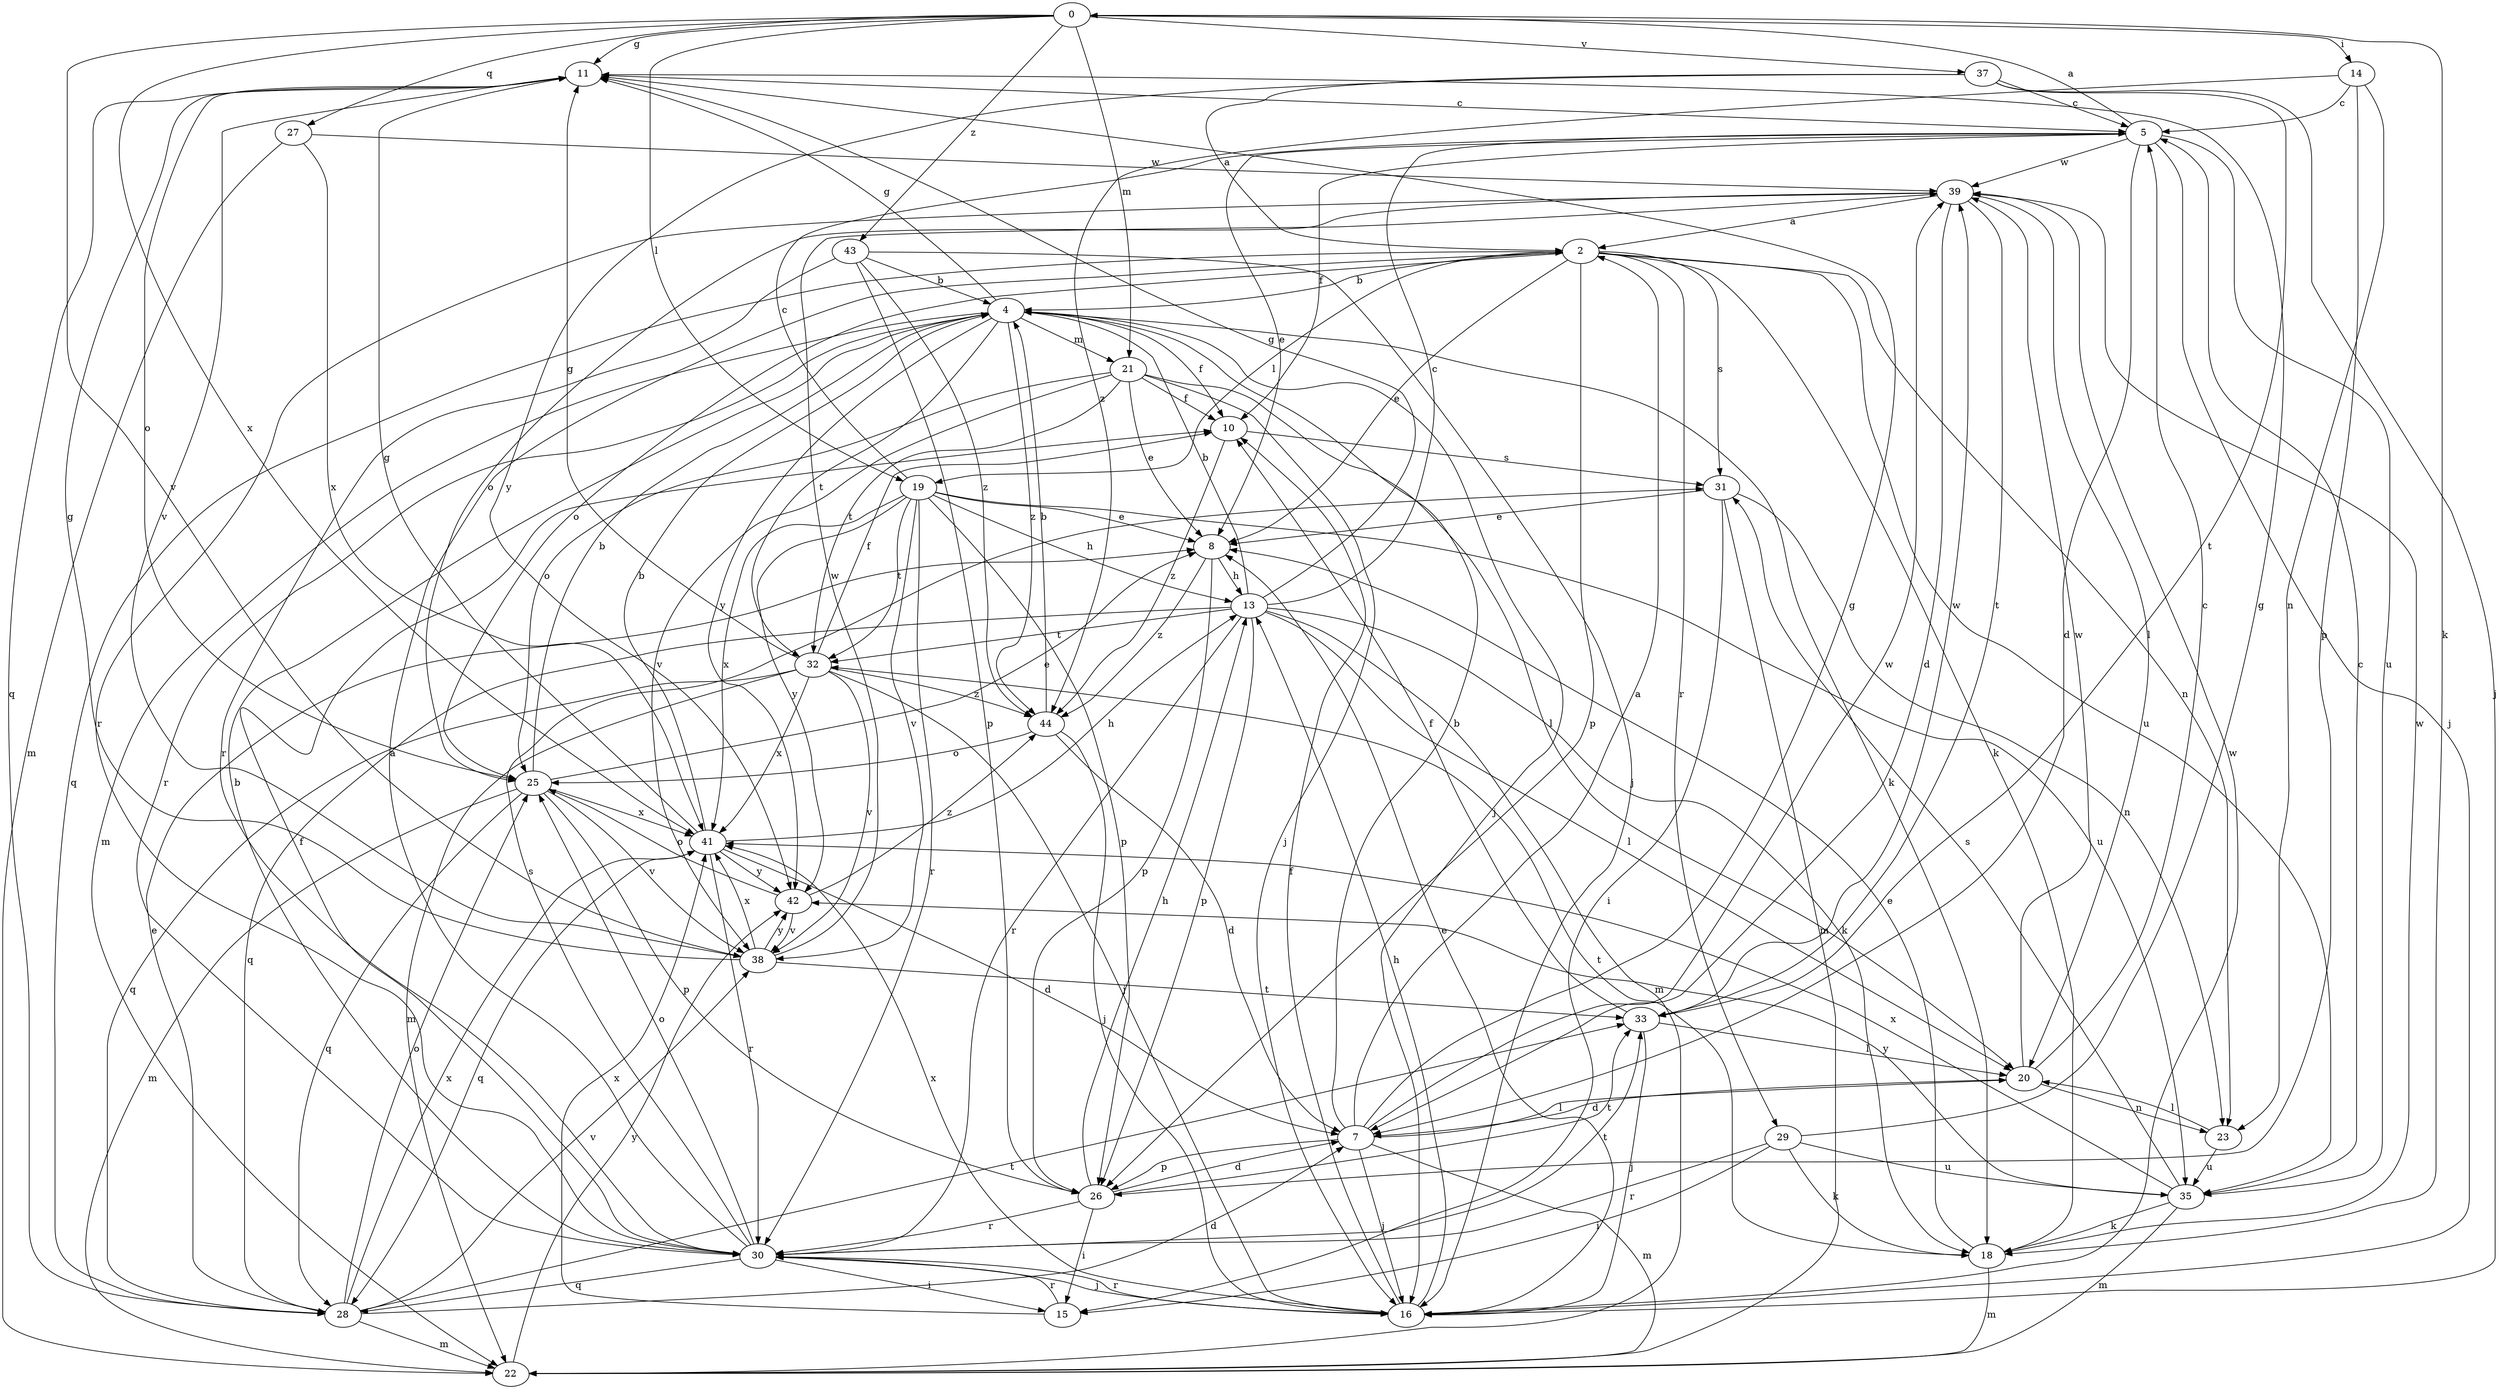 strict digraph  {
0;
2;
4;
5;
7;
8;
10;
11;
13;
14;
15;
16;
18;
19;
20;
21;
22;
23;
25;
26;
27;
28;
29;
30;
31;
32;
33;
35;
37;
38;
39;
41;
42;
43;
44;
0 -> 11  [label=g];
0 -> 14  [label=i];
0 -> 18  [label=k];
0 -> 19  [label=l];
0 -> 21  [label=m];
0 -> 27  [label=q];
0 -> 37  [label=v];
0 -> 38  [label=v];
0 -> 41  [label=x];
0 -> 43  [label=z];
2 -> 4  [label=b];
2 -> 8  [label=e];
2 -> 18  [label=k];
2 -> 19  [label=l];
2 -> 23  [label=n];
2 -> 25  [label=o];
2 -> 26  [label=p];
2 -> 28  [label=q];
2 -> 29  [label=r];
2 -> 31  [label=s];
2 -> 35  [label=u];
4 -> 10  [label=f];
4 -> 11  [label=g];
4 -> 16  [label=j];
4 -> 18  [label=k];
4 -> 21  [label=m];
4 -> 22  [label=m];
4 -> 30  [label=r];
4 -> 32  [label=t];
4 -> 42  [label=y];
4 -> 44  [label=z];
5 -> 0  [label=a];
5 -> 7  [label=d];
5 -> 8  [label=e];
5 -> 10  [label=f];
5 -> 16  [label=j];
5 -> 35  [label=u];
5 -> 39  [label=w];
7 -> 2  [label=a];
7 -> 4  [label=b];
7 -> 11  [label=g];
7 -> 16  [label=j];
7 -> 20  [label=l];
7 -> 22  [label=m];
7 -> 26  [label=p];
7 -> 39  [label=w];
8 -> 13  [label=h];
8 -> 26  [label=p];
8 -> 44  [label=z];
10 -> 31  [label=s];
10 -> 44  [label=z];
11 -> 5  [label=c];
11 -> 25  [label=o];
11 -> 28  [label=q];
11 -> 38  [label=v];
13 -> 4  [label=b];
13 -> 5  [label=c];
13 -> 11  [label=g];
13 -> 18  [label=k];
13 -> 20  [label=l];
13 -> 22  [label=m];
13 -> 26  [label=p];
13 -> 28  [label=q];
13 -> 30  [label=r];
13 -> 32  [label=t];
14 -> 5  [label=c];
14 -> 23  [label=n];
14 -> 26  [label=p];
14 -> 44  [label=z];
15 -> 30  [label=r];
15 -> 41  [label=x];
16 -> 8  [label=e];
16 -> 10  [label=f];
16 -> 13  [label=h];
16 -> 30  [label=r];
16 -> 39  [label=w];
16 -> 41  [label=x];
18 -> 8  [label=e];
18 -> 22  [label=m];
18 -> 32  [label=t];
18 -> 39  [label=w];
19 -> 5  [label=c];
19 -> 8  [label=e];
19 -> 13  [label=h];
19 -> 26  [label=p];
19 -> 30  [label=r];
19 -> 32  [label=t];
19 -> 35  [label=u];
19 -> 38  [label=v];
19 -> 41  [label=x];
19 -> 42  [label=y];
20 -> 5  [label=c];
20 -> 7  [label=d];
20 -> 23  [label=n];
20 -> 39  [label=w];
21 -> 8  [label=e];
21 -> 10  [label=f];
21 -> 16  [label=j];
21 -> 20  [label=l];
21 -> 25  [label=o];
21 -> 32  [label=t];
21 -> 38  [label=v];
22 -> 42  [label=y];
23 -> 20  [label=l];
23 -> 35  [label=u];
25 -> 4  [label=b];
25 -> 8  [label=e];
25 -> 22  [label=m];
25 -> 26  [label=p];
25 -> 28  [label=q];
25 -> 38  [label=v];
25 -> 41  [label=x];
26 -> 7  [label=d];
26 -> 13  [label=h];
26 -> 15  [label=i];
26 -> 30  [label=r];
26 -> 33  [label=t];
27 -> 22  [label=m];
27 -> 39  [label=w];
27 -> 41  [label=x];
28 -> 7  [label=d];
28 -> 8  [label=e];
28 -> 22  [label=m];
28 -> 25  [label=o];
28 -> 33  [label=t];
28 -> 38  [label=v];
28 -> 41  [label=x];
29 -> 11  [label=g];
29 -> 15  [label=i];
29 -> 18  [label=k];
29 -> 30  [label=r];
29 -> 35  [label=u];
30 -> 2  [label=a];
30 -> 4  [label=b];
30 -> 10  [label=f];
30 -> 15  [label=i];
30 -> 16  [label=j];
30 -> 25  [label=o];
30 -> 28  [label=q];
30 -> 31  [label=s];
30 -> 33  [label=t];
31 -> 8  [label=e];
31 -> 15  [label=i];
31 -> 22  [label=m];
31 -> 23  [label=n];
32 -> 10  [label=f];
32 -> 11  [label=g];
32 -> 16  [label=j];
32 -> 22  [label=m];
32 -> 28  [label=q];
32 -> 38  [label=v];
32 -> 41  [label=x];
32 -> 44  [label=z];
33 -> 10  [label=f];
33 -> 16  [label=j];
33 -> 20  [label=l];
33 -> 39  [label=w];
35 -> 5  [label=c];
35 -> 18  [label=k];
35 -> 22  [label=m];
35 -> 31  [label=s];
35 -> 41  [label=x];
35 -> 42  [label=y];
37 -> 2  [label=a];
37 -> 5  [label=c];
37 -> 16  [label=j];
37 -> 33  [label=t];
37 -> 42  [label=y];
38 -> 11  [label=g];
38 -> 33  [label=t];
38 -> 39  [label=w];
38 -> 41  [label=x];
38 -> 42  [label=y];
39 -> 2  [label=a];
39 -> 7  [label=d];
39 -> 20  [label=l];
39 -> 25  [label=o];
39 -> 30  [label=r];
39 -> 33  [label=t];
41 -> 4  [label=b];
41 -> 7  [label=d];
41 -> 11  [label=g];
41 -> 13  [label=h];
41 -> 28  [label=q];
41 -> 30  [label=r];
41 -> 42  [label=y];
42 -> 25  [label=o];
42 -> 38  [label=v];
42 -> 44  [label=z];
43 -> 4  [label=b];
43 -> 16  [label=j];
43 -> 26  [label=p];
43 -> 30  [label=r];
43 -> 44  [label=z];
44 -> 4  [label=b];
44 -> 7  [label=d];
44 -> 16  [label=j];
44 -> 25  [label=o];
}
